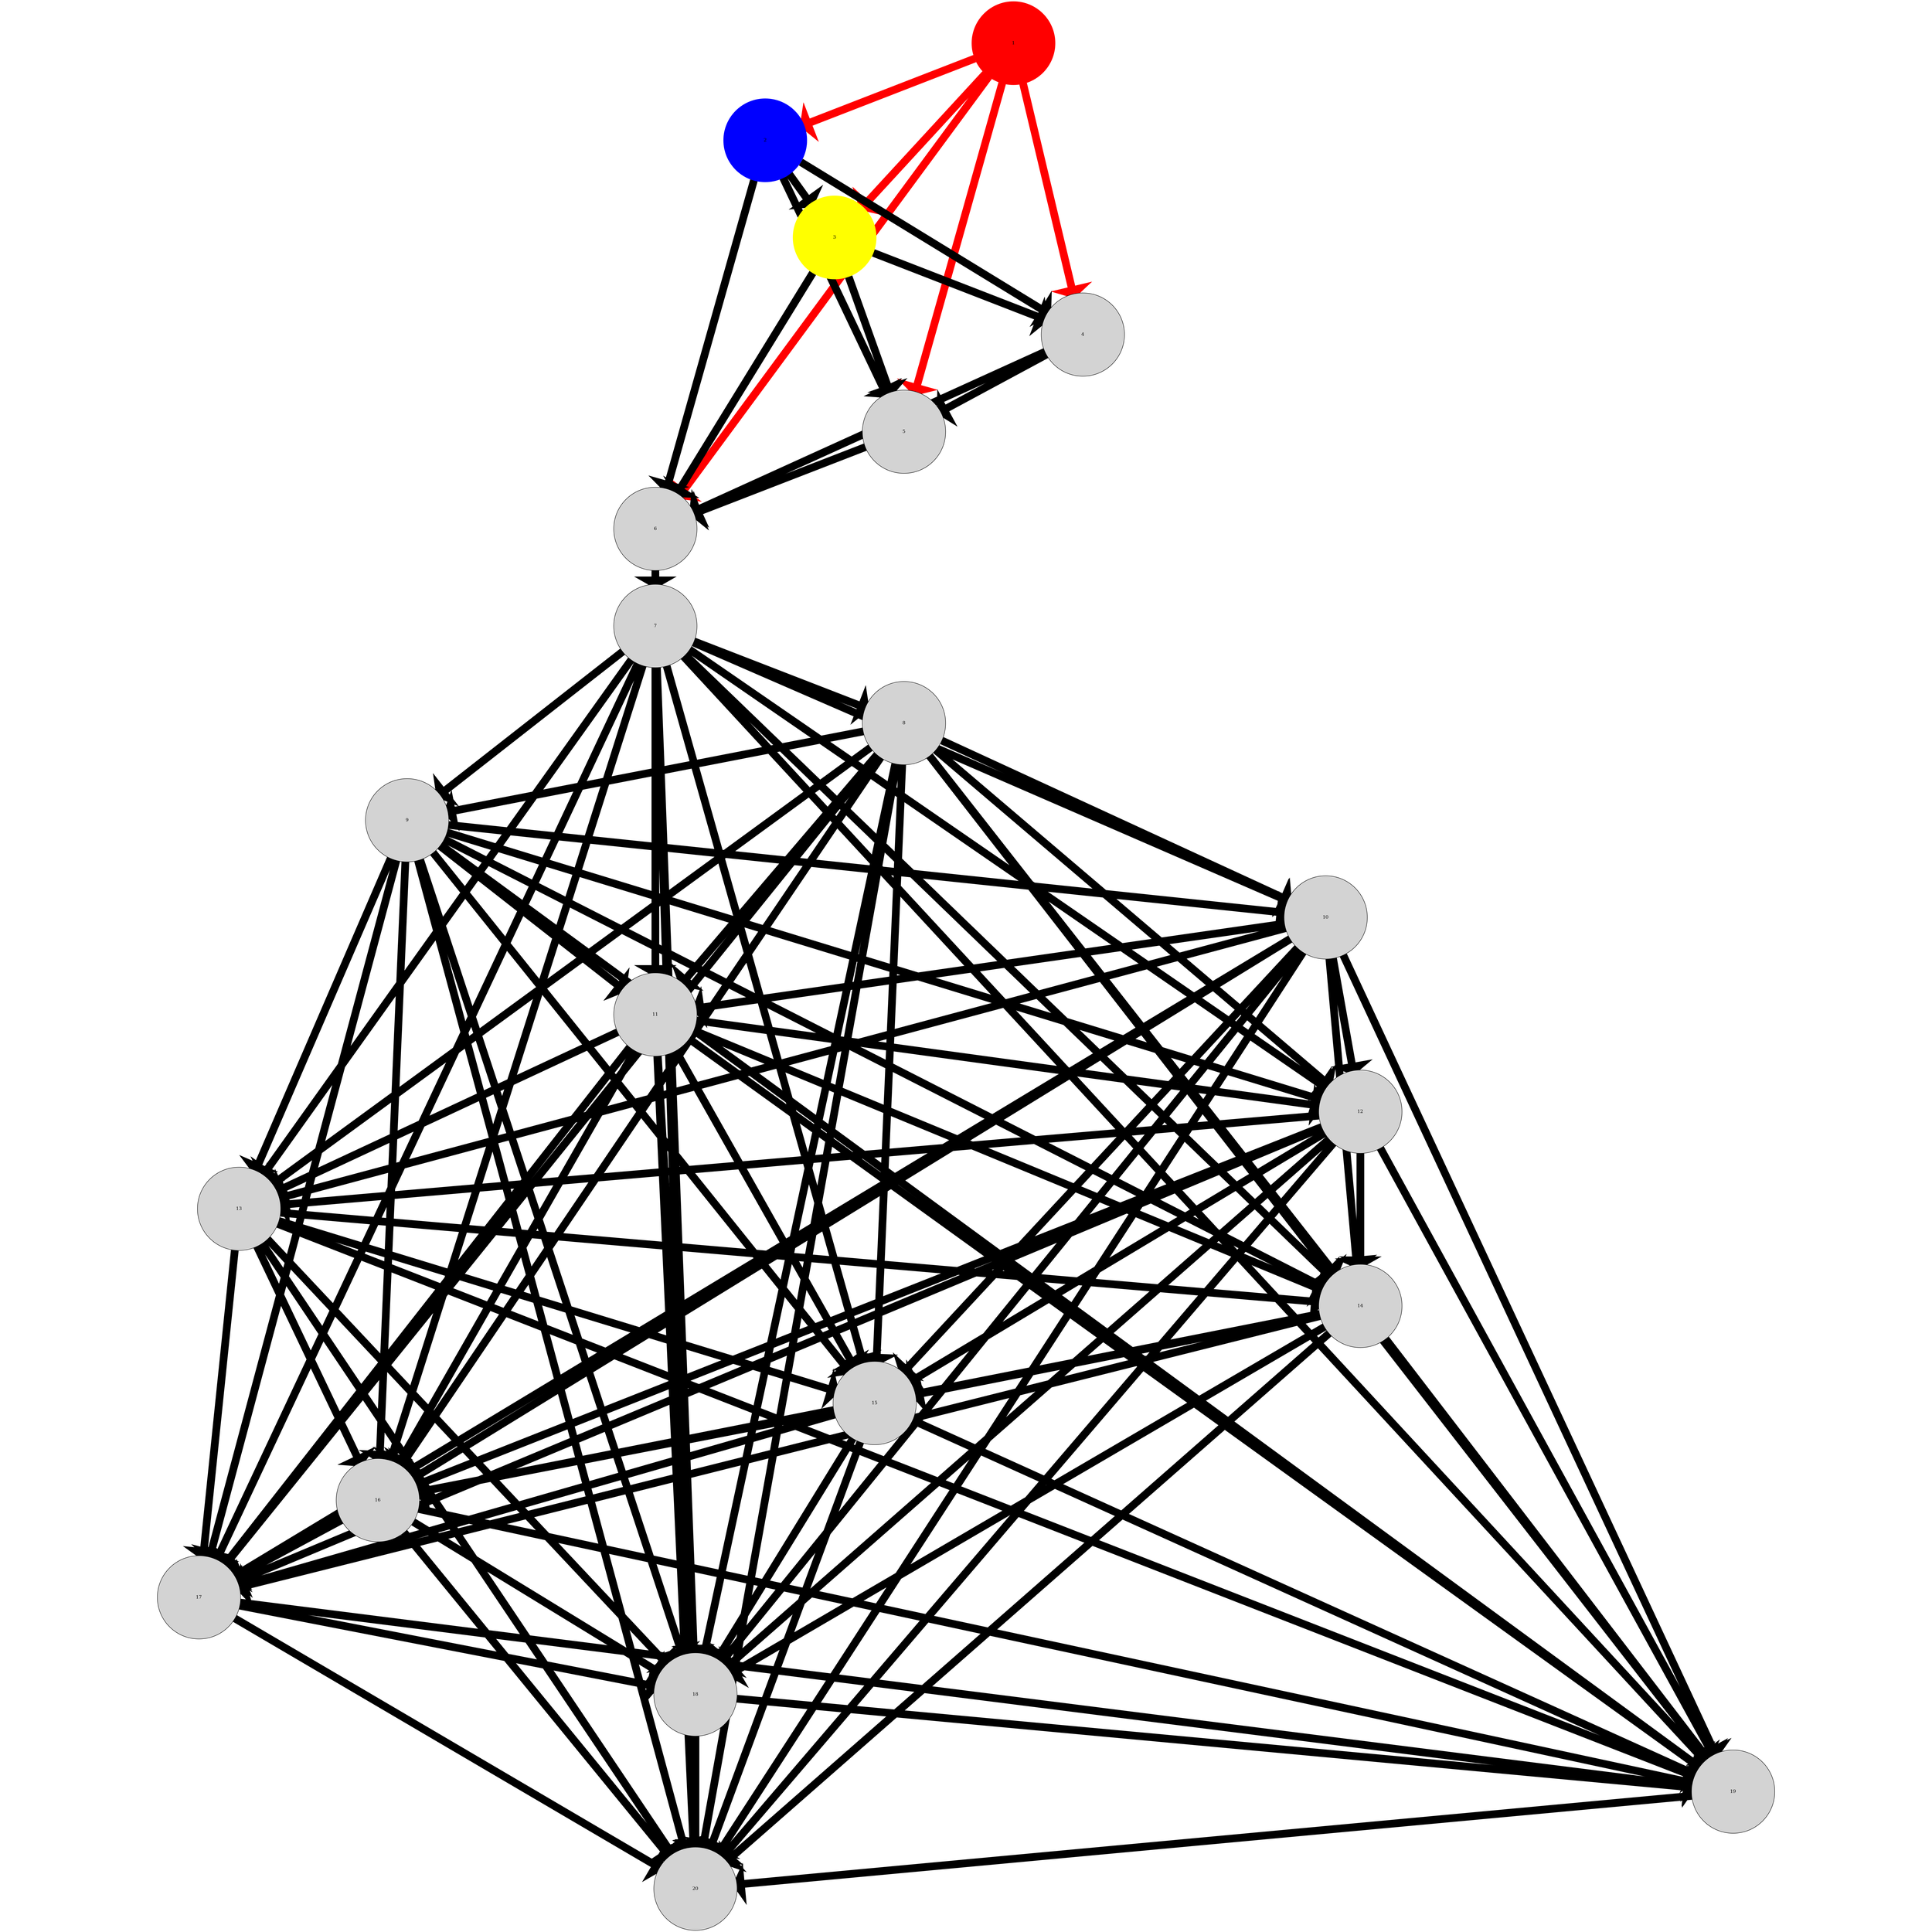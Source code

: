digraph G {
    ratio = 1;
    splines = false;
    outputorder = "edgesfirst";
    node [shape = circle; width = 3; style = filled; fontcolor = black; fontsize = 12; fixedsize = true;];
    edge [splines = false; penwidth = 20;];
    // Colors
    1 [color = red;];
    // Node 1 is colored red
    2 [color = blue;];
    // Node 2 is colored blue
    3 [color = yellow;];
    // Node 3 is colored green
    // Edges
    1 -> 2 [color = red;];
    1 -> 3 [color = red;];
    1 -> 4 [color = red;];
    1 -> 5 [color = red;];
    1 -> 6 [color = red;];
    2 -> 3;
    2 -> 4;
    2 -> 5;
    2 -> 6;
    3 -> 4;
    3 -> 5;
    3 -> 6;
    4 -> 5;
    4 -> 6;
    5 -> 6;
    6 -> 7;
    7 -> 8;
    7 -> 9;
    7 -> 10;
    7 -> 11;
    7 -> 12;
    7 -> 13;
    7 -> 14;
    7 -> 15;
    7 -> 16;
    7 -> 17;
    7 -> 18;
    7 -> 19;
    7 -> 20;
    8 -> 9;
    8 -> 10;
    8 -> 11;
    8 -> 12;
    8 -> 13;
    8 -> 14;
    8 -> 15;
    8 -> 16;
    8 -> 17;
    8 -> 18;
    8 -> 19;
    8 -> 20;
    9 -> 10;
    9 -> 11;
    9 -> 12;
    9 -> 13;
    9 -> 14;
    9 -> 15;
    9 -> 16;
    9 -> 17;
    9 -> 18;
    9 -> 19;
    9 -> 20;
    10 -> 11;
    10 -> 12;
    10 -> 13;
    10 -> 14;
    10 -> 15;
    10 -> 16;
    10 -> 17;
    10 -> 18;
    10 -> 19;
    10 -> 20;
    11 -> 12;
    11 -> 13;
    11 -> 14;
    11 -> 15;
    11 -> 16;
    11 -> 17;
    11 -> 18;
    11 -> 19;
    11 -> 20;
    12 -> 13;
    12 -> 14;
    12 -> 15;
    12 -> 16;
    12 -> 17;
    12 -> 18;
    12 -> 19;
    12 -> 20;
    13 -> 14;
    13 -> 15;
    13 -> 16;
    13 -> 17;
    13 -> 18;
    13 -> 19;
    13 -> 20;
    14 -> 15;
    14 -> 16;
    14 -> 17;
    14 -> 18;
    14 -> 19;
    14 -> 20;
    15 -> 16;
    15 -> 17;
    15 -> 18;
    15 -> 19;
    15 -> 20;
    16 -> 17;
    16 -> 18;
    16 -> 19;
    16 -> 20;
    17 -> 18;
    17 -> 19;
    17 -> 20;
    18 -> 19;
    18 -> 20;
    19 -> 20;
}